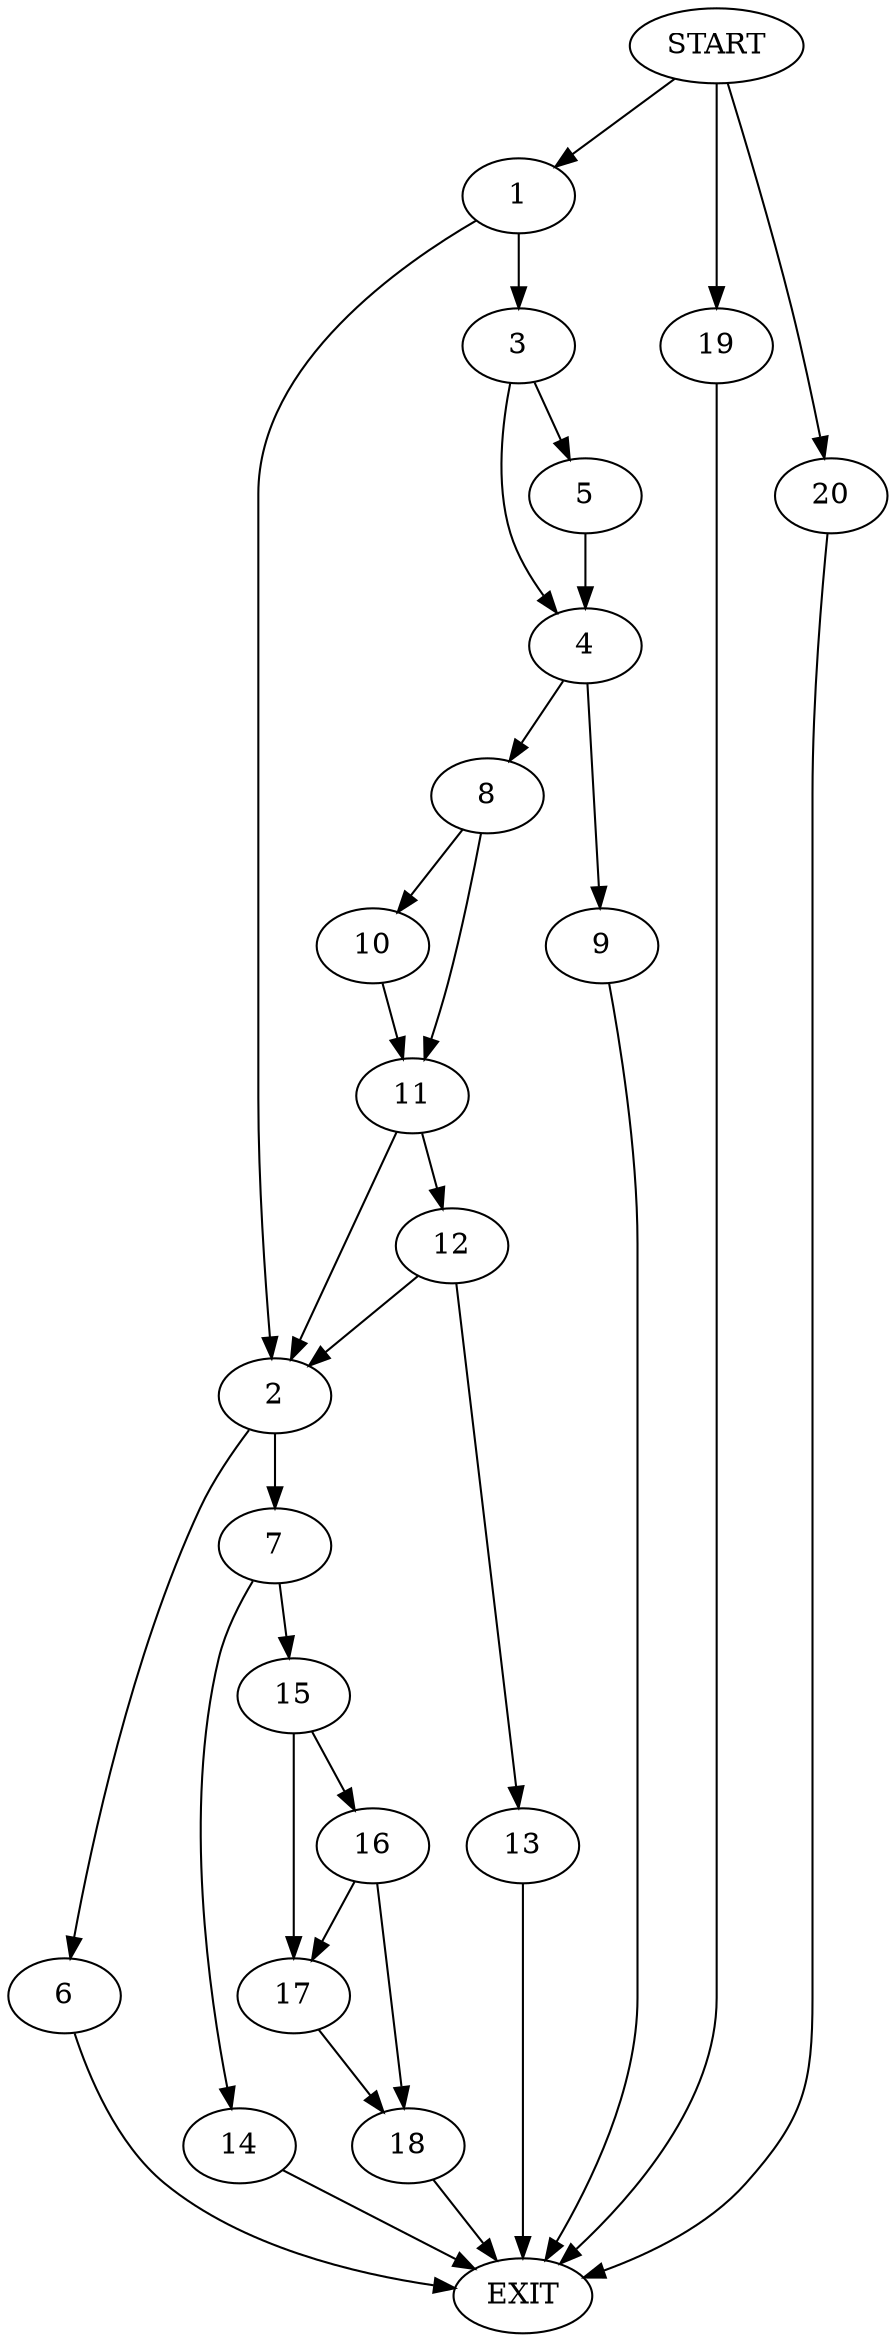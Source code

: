 digraph {
0 [label="START"]
21 [label="EXIT"]
0 -> 1
1 -> 2
1 -> 3
3 -> 4
3 -> 5
2 -> 6
2 -> 7
4 -> 8
4 -> 9
5 -> 4
9 -> 21
8 -> 10
8 -> 11
11 -> 2
11 -> 12
10 -> 11
12 -> 2
12 -> 13
13 -> 21
7 -> 14
7 -> 15
6 -> 21
14 -> 21
15 -> 16
15 -> 17
17 -> 18
16 -> 18
16 -> 17
18 -> 21
0 -> 19
19 -> 21
0 -> 20
20 -> 21
}
